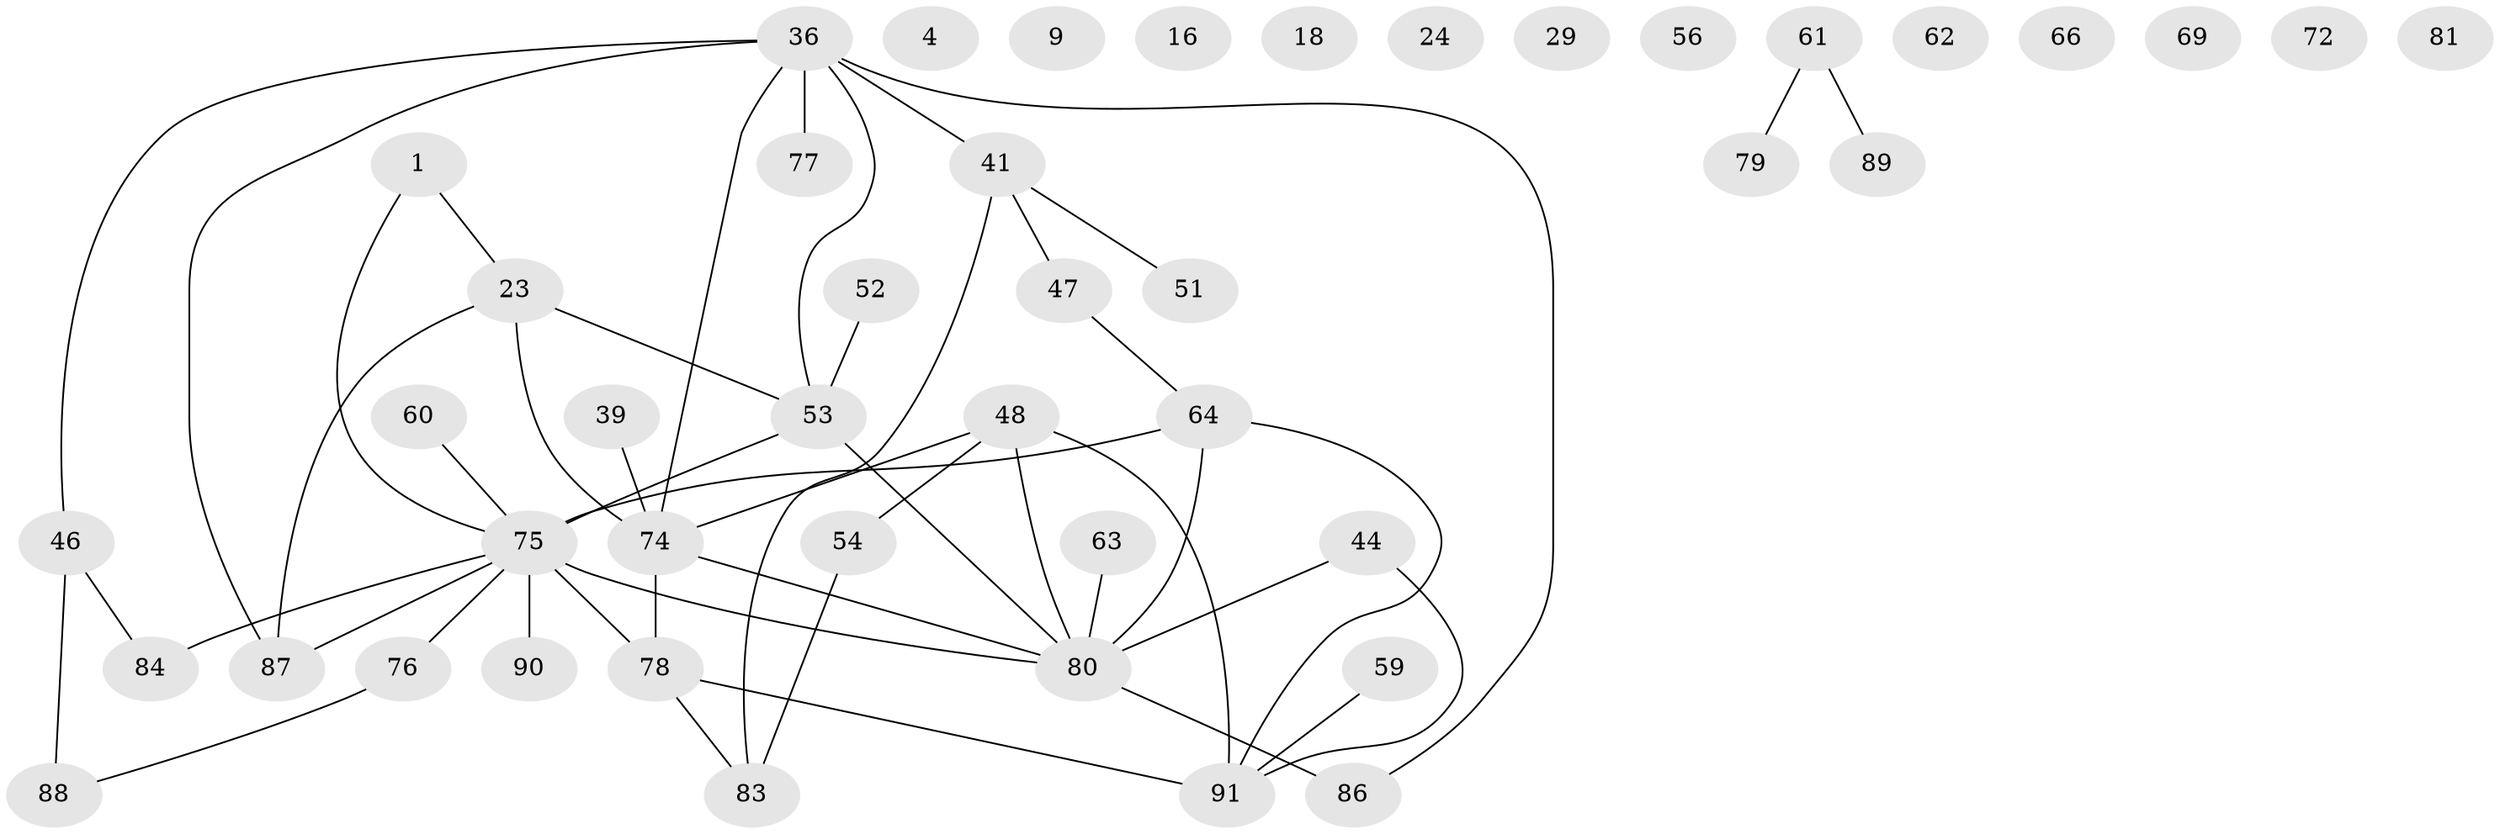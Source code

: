 // original degree distribution, {2: 0.17582417582417584, 1: 0.24175824175824176, 3: 0.24175824175824176, 0: 0.10989010989010989, 5: 0.06593406593406594, 4: 0.08791208791208792, 6: 0.054945054945054944, 7: 0.02197802197802198}
// Generated by graph-tools (version 1.1) at 2025/39/03/09/25 04:39:40]
// undirected, 45 vertices, 49 edges
graph export_dot {
graph [start="1"]
  node [color=gray90,style=filled];
  1;
  4;
  9;
  16 [super="+5"];
  18;
  23 [super="+3"];
  24;
  29;
  36 [super="+11"];
  39;
  41 [super="+12+38+8"];
  44;
  46;
  47 [super="+40+30"];
  48 [super="+43"];
  51;
  52;
  53 [super="+45"];
  54;
  56;
  59;
  60;
  61;
  62;
  63;
  64;
  66;
  69 [super="+19"];
  72;
  74 [super="+37+71+25"];
  75 [super="+67+50"];
  76 [super="+15"];
  77;
  78 [super="+27+31"];
  79;
  80 [super="+70+35"];
  81;
  83 [super="+82+22"];
  84 [super="+57+28"];
  86 [super="+73+65"];
  87 [super="+85"];
  88 [super="+42"];
  89;
  90;
  91;
  1 -- 23;
  1 -- 75;
  23 -- 53 [weight=2];
  23 -- 74;
  23 -- 87;
  36 -- 46;
  36 -- 77;
  36 -- 86 [weight=2];
  36 -- 53;
  36 -- 87;
  36 -- 41;
  36 -- 74 [weight=2];
  39 -- 74;
  41 -- 83 [weight=2];
  41 -- 51;
  41 -- 47;
  44 -- 91;
  44 -- 80;
  46 -- 84;
  46 -- 88 [weight=2];
  47 -- 64;
  48 -- 54;
  48 -- 80;
  48 -- 91;
  48 -- 74;
  52 -- 53;
  53 -- 80 [weight=4];
  53 -- 75;
  54 -- 83;
  59 -- 91;
  60 -- 75;
  61 -- 79;
  61 -- 89;
  63 -- 80;
  64 -- 91;
  64 -- 80 [weight=3];
  64 -- 75;
  74 -- 80;
  74 -- 78 [weight=2];
  75 -- 76;
  75 -- 80 [weight=2];
  75 -- 78 [weight=2];
  75 -- 84;
  75 -- 90;
  75 -- 87;
  76 -- 88;
  78 -- 83 [weight=2];
  78 -- 91 [weight=2];
  80 -- 86 [weight=3];
}
